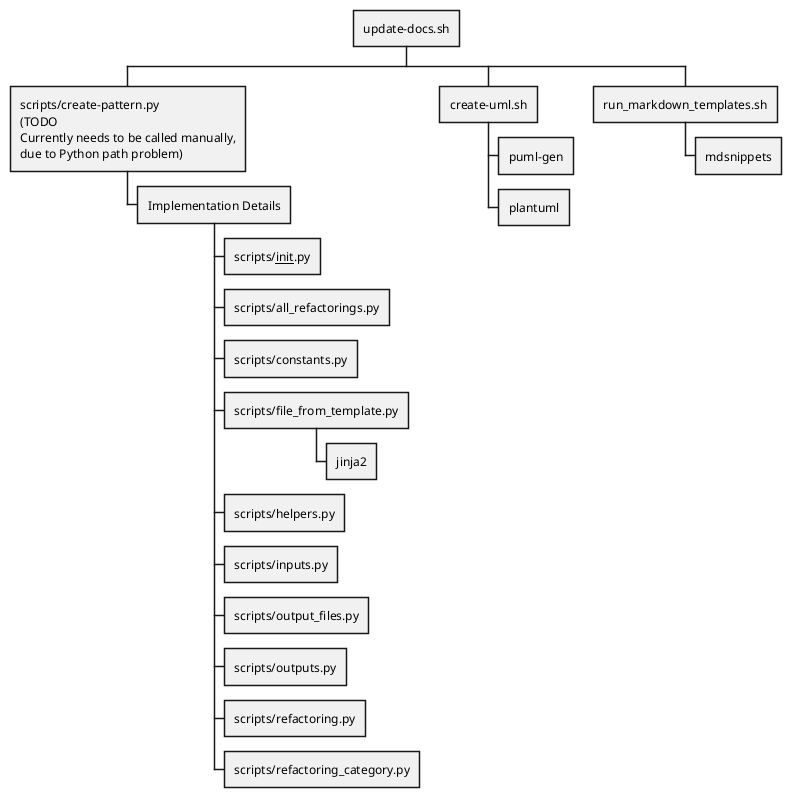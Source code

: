 @startwbs

* update-docs.sh
** scripts/create-pattern.py\n(TODO\nCurrently needs to be called manually,\ndue to Python path problem)
*** Implementation Details
**** scripts/__init__.py
**** scripts/all_refactorings.py
**** scripts/constants.py
**** scripts/file_from_template.py
***** jinja2
**** scripts/helpers.py
**** scripts/inputs.py
**** scripts/output_files.py
**** scripts/outputs.py
**** scripts/refactoring.py
**** scripts/refactoring_category.py
** create-uml.sh
*** puml-gen
*** plantuml
** run_markdown_templates.sh
*** mdsnippets

@endwbs
